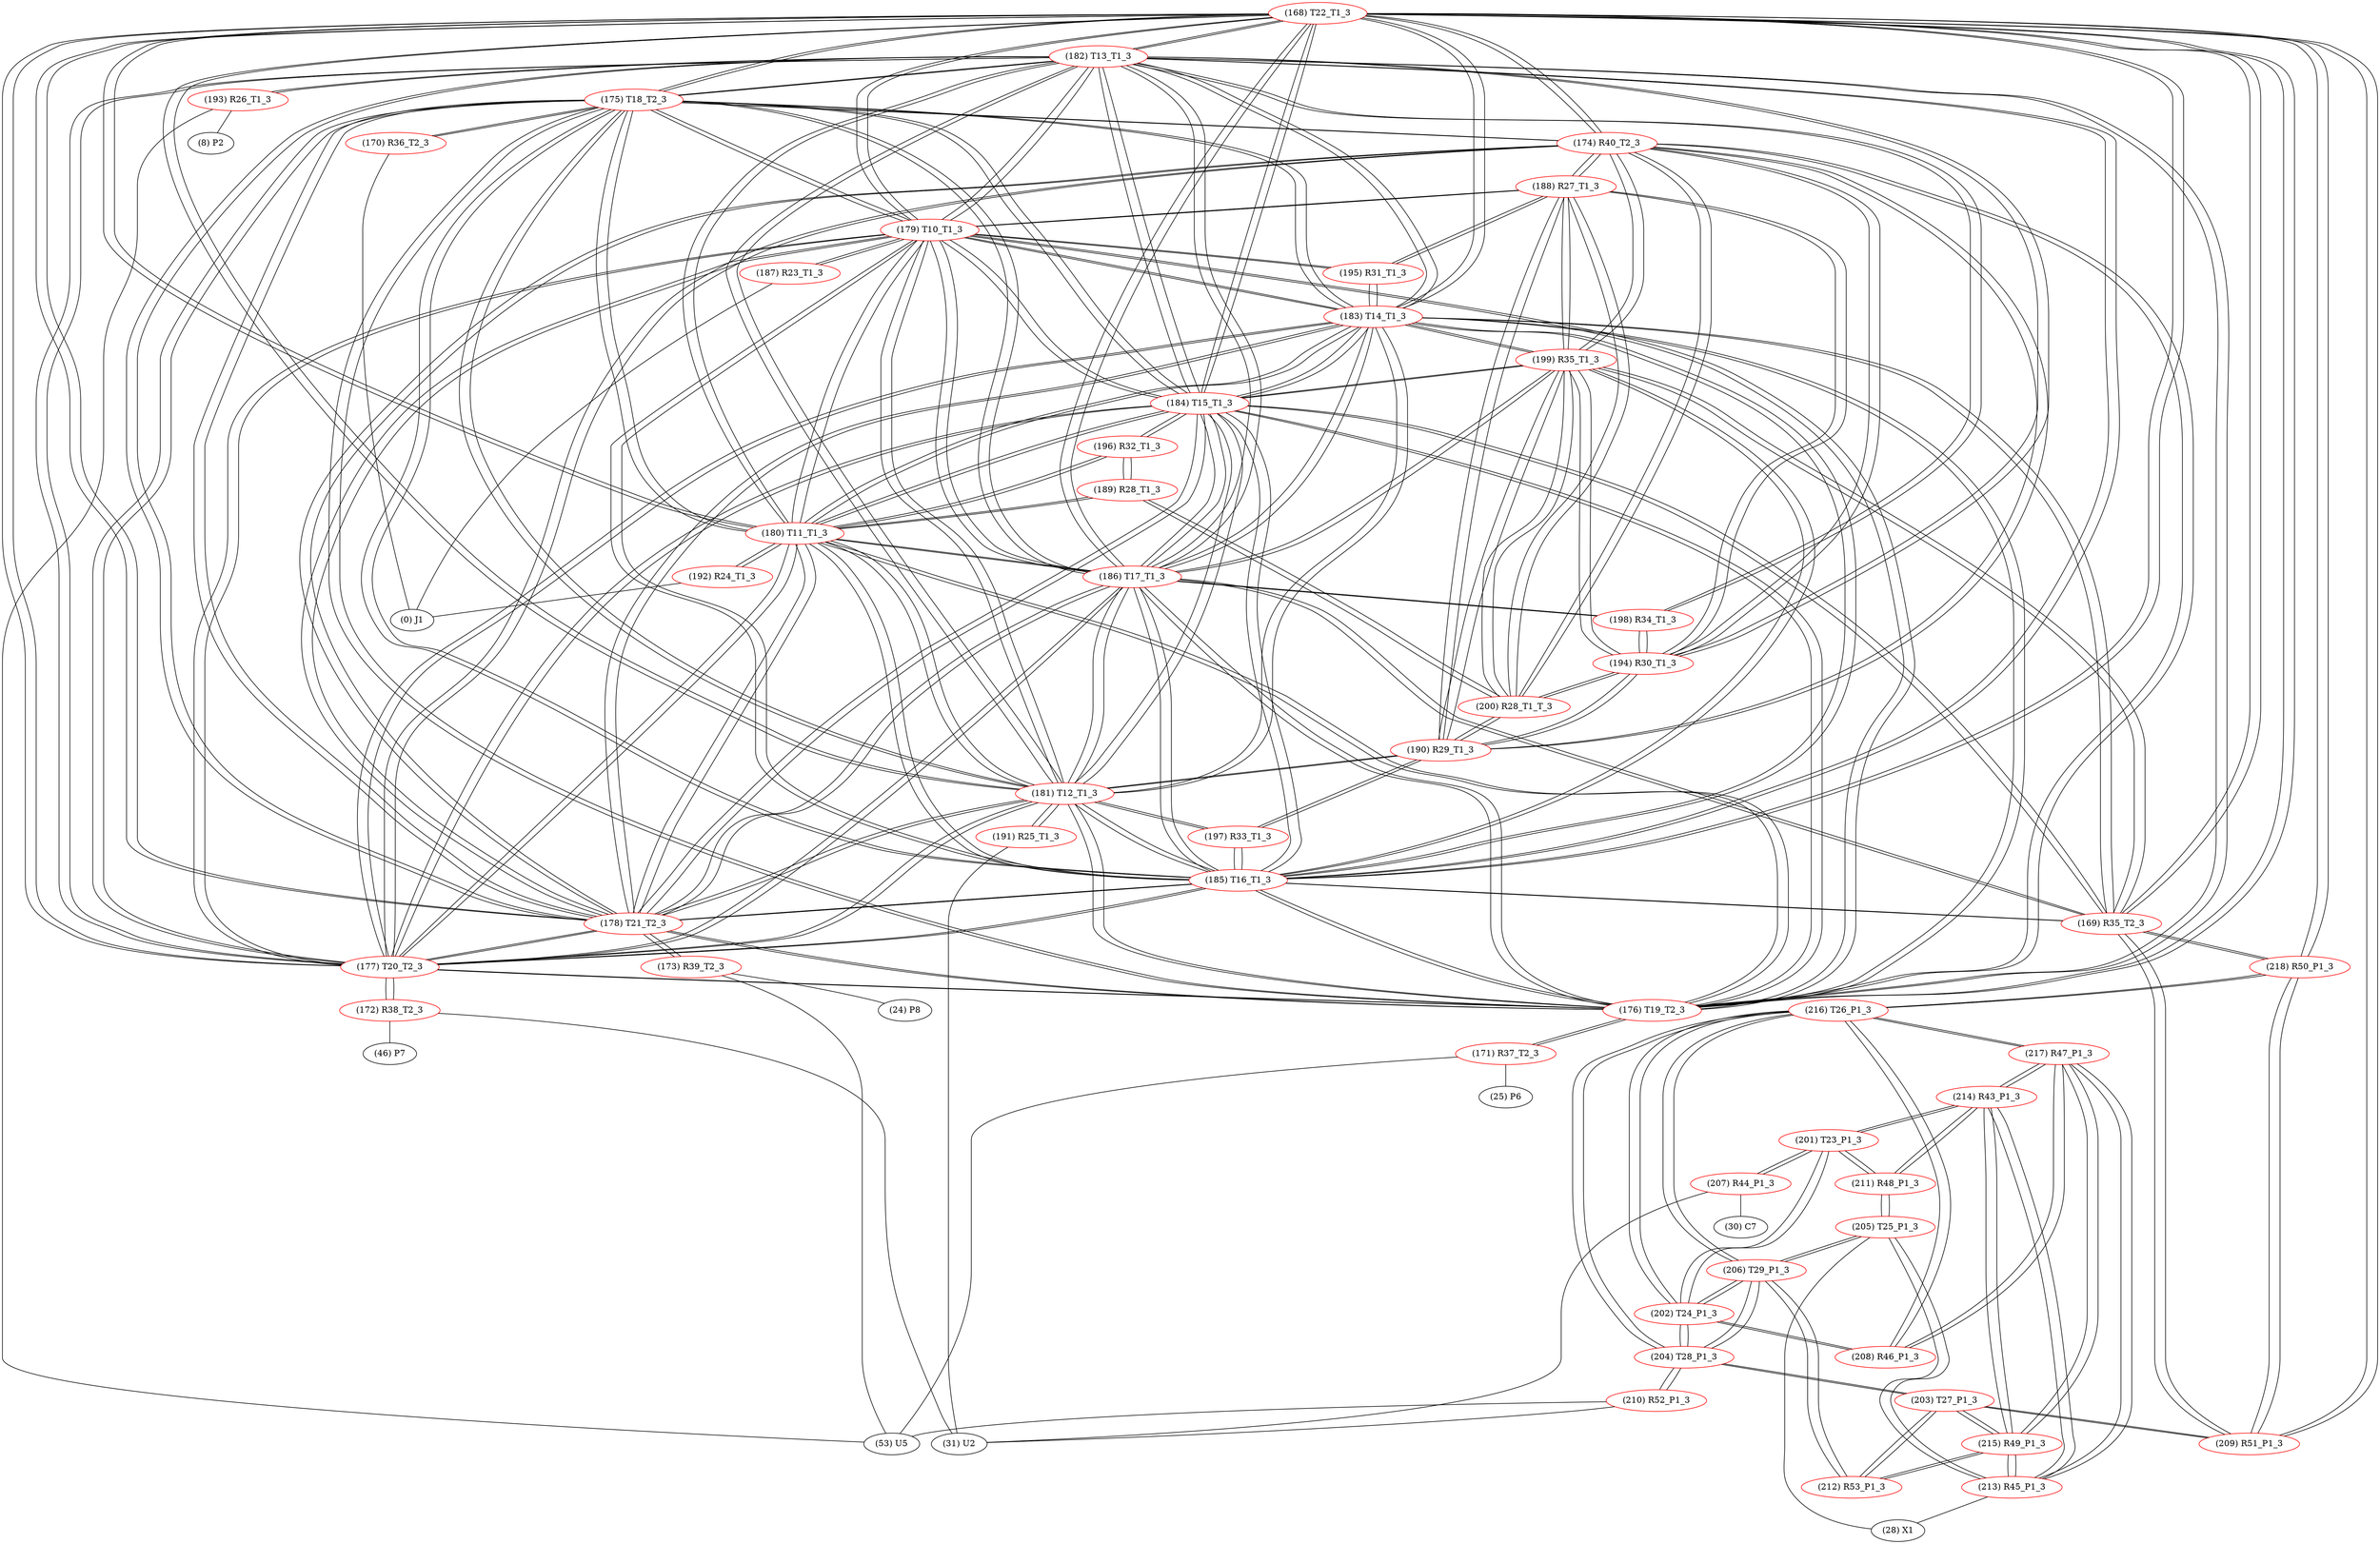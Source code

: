 graph {
	168 [label="(168) T22_T1_3" color=red]
	182 [label="(182) T13_T1_3"]
	175 [label="(175) T18_T2_3"]
	176 [label="(176) T19_T2_3"]
	181 [label="(181) T12_T1_3"]
	184 [label="(184) T15_T1_3"]
	183 [label="(183) T14_T1_3"]
	177 [label="(177) T20_T2_3"]
	178 [label="(178) T21_T2_3"]
	180 [label="(180) T11_T1_3"]
	179 [label="(179) T10_T1_3"]
	185 [label="(185) T16_T1_3"]
	186 [label="(186) T17_T1_3"]
	174 [label="(174) R40_T2_3"]
	209 [label="(209) R51_P1_3"]
	218 [label="(218) R50_P1_3"]
	169 [label="(169) R35_T2_3"]
	169 [label="(169) R35_T2_3" color=red]
	184 [label="(184) T15_T1_3"]
	185 [label="(185) T16_T1_3"]
	183 [label="(183) T14_T1_3"]
	186 [label="(186) T17_T1_3"]
	199 [label="(199) R35_T1_3"]
	209 [label="(209) R51_P1_3"]
	218 [label="(218) R50_P1_3"]
	168 [label="(168) T22_T1_3"]
	170 [label="(170) R36_T2_3" color=red]
	0 [label="(0) J1"]
	175 [label="(175) T18_T2_3"]
	171 [label="(171) R37_T2_3" color=red]
	25 [label="(25) P6"]
	53 [label="(53) U5"]
	176 [label="(176) T19_T2_3"]
	172 [label="(172) R38_T2_3" color=red]
	46 [label="(46) P7"]
	31 [label="(31) U2"]
	177 [label="(177) T20_T2_3"]
	173 [label="(173) R39_T2_3" color=red]
	53 [label="(53) U5"]
	24 [label="(24) P8"]
	178 [label="(178) T21_T2_3"]
	174 [label="(174) R40_T2_3" color=red]
	176 [label="(176) T19_T2_3"]
	177 [label="(177) T20_T2_3"]
	178 [label="(178) T21_T2_3"]
	168 [label="(168) T22_T1_3"]
	175 [label="(175) T18_T2_3"]
	190 [label="(190) R29_T1_3"]
	200 [label="(200) R28_T1_T_3"]
	194 [label="(194) R30_T1_3"]
	188 [label="(188) R27_T1_3"]
	199 [label="(199) R35_T1_3"]
	175 [label="(175) T18_T2_3" color=red]
	182 [label="(182) T13_T1_3"]
	176 [label="(176) T19_T2_3"]
	181 [label="(181) T12_T1_3"]
	184 [label="(184) T15_T1_3"]
	183 [label="(183) T14_T1_3"]
	177 [label="(177) T20_T2_3"]
	178 [label="(178) T21_T2_3"]
	180 [label="(180) T11_T1_3"]
	179 [label="(179) T10_T1_3"]
	168 [label="(168) T22_T1_3"]
	185 [label="(185) T16_T1_3"]
	186 [label="(186) T17_T1_3"]
	174 [label="(174) R40_T2_3"]
	170 [label="(170) R36_T2_3"]
	176 [label="(176) T19_T2_3" color=red]
	182 [label="(182) T13_T1_3"]
	175 [label="(175) T18_T2_3"]
	181 [label="(181) T12_T1_3"]
	184 [label="(184) T15_T1_3"]
	183 [label="(183) T14_T1_3"]
	177 [label="(177) T20_T2_3"]
	178 [label="(178) T21_T2_3"]
	180 [label="(180) T11_T1_3"]
	179 [label="(179) T10_T1_3"]
	168 [label="(168) T22_T1_3"]
	185 [label="(185) T16_T1_3"]
	186 [label="(186) T17_T1_3"]
	174 [label="(174) R40_T2_3"]
	171 [label="(171) R37_T2_3"]
	177 [label="(177) T20_T2_3" color=red]
	182 [label="(182) T13_T1_3"]
	175 [label="(175) T18_T2_3"]
	176 [label="(176) T19_T2_3"]
	181 [label="(181) T12_T1_3"]
	184 [label="(184) T15_T1_3"]
	183 [label="(183) T14_T1_3"]
	178 [label="(178) T21_T2_3"]
	180 [label="(180) T11_T1_3"]
	179 [label="(179) T10_T1_3"]
	168 [label="(168) T22_T1_3"]
	185 [label="(185) T16_T1_3"]
	186 [label="(186) T17_T1_3"]
	174 [label="(174) R40_T2_3"]
	172 [label="(172) R38_T2_3"]
	178 [label="(178) T21_T2_3" color=red]
	182 [label="(182) T13_T1_3"]
	175 [label="(175) T18_T2_3"]
	176 [label="(176) T19_T2_3"]
	181 [label="(181) T12_T1_3"]
	184 [label="(184) T15_T1_3"]
	183 [label="(183) T14_T1_3"]
	177 [label="(177) T20_T2_3"]
	180 [label="(180) T11_T1_3"]
	179 [label="(179) T10_T1_3"]
	168 [label="(168) T22_T1_3"]
	185 [label="(185) T16_T1_3"]
	186 [label="(186) T17_T1_3"]
	174 [label="(174) R40_T2_3"]
	173 [label="(173) R39_T2_3"]
	179 [label="(179) T10_T1_3" color=red]
	182 [label="(182) T13_T1_3"]
	175 [label="(175) T18_T2_3"]
	176 [label="(176) T19_T2_3"]
	181 [label="(181) T12_T1_3"]
	184 [label="(184) T15_T1_3"]
	183 [label="(183) T14_T1_3"]
	177 [label="(177) T20_T2_3"]
	178 [label="(178) T21_T2_3"]
	180 [label="(180) T11_T1_3"]
	168 [label="(168) T22_T1_3"]
	185 [label="(185) T16_T1_3"]
	186 [label="(186) T17_T1_3"]
	187 [label="(187) R23_T1_3"]
	188 [label="(188) R27_T1_3"]
	195 [label="(195) R31_T1_3"]
	180 [label="(180) T11_T1_3" color=red]
	182 [label="(182) T13_T1_3"]
	175 [label="(175) T18_T2_3"]
	176 [label="(176) T19_T2_3"]
	181 [label="(181) T12_T1_3"]
	184 [label="(184) T15_T1_3"]
	183 [label="(183) T14_T1_3"]
	177 [label="(177) T20_T2_3"]
	178 [label="(178) T21_T2_3"]
	179 [label="(179) T10_T1_3"]
	168 [label="(168) T22_T1_3"]
	185 [label="(185) T16_T1_3"]
	186 [label="(186) T17_T1_3"]
	192 [label="(192) R24_T1_3"]
	196 [label="(196) R32_T1_3"]
	189 [label="(189) R28_T1_3"]
	181 [label="(181) T12_T1_3" color=red]
	182 [label="(182) T13_T1_3"]
	175 [label="(175) T18_T2_3"]
	176 [label="(176) T19_T2_3"]
	184 [label="(184) T15_T1_3"]
	183 [label="(183) T14_T1_3"]
	177 [label="(177) T20_T2_3"]
	178 [label="(178) T21_T2_3"]
	180 [label="(180) T11_T1_3"]
	179 [label="(179) T10_T1_3"]
	168 [label="(168) T22_T1_3"]
	185 [label="(185) T16_T1_3"]
	186 [label="(186) T17_T1_3"]
	197 [label="(197) R33_T1_3"]
	190 [label="(190) R29_T1_3"]
	191 [label="(191) R25_T1_3"]
	182 [label="(182) T13_T1_3" color=red]
	175 [label="(175) T18_T2_3"]
	176 [label="(176) T19_T2_3"]
	181 [label="(181) T12_T1_3"]
	184 [label="(184) T15_T1_3"]
	183 [label="(183) T14_T1_3"]
	177 [label="(177) T20_T2_3"]
	178 [label="(178) T21_T2_3"]
	180 [label="(180) T11_T1_3"]
	179 [label="(179) T10_T1_3"]
	168 [label="(168) T22_T1_3"]
	185 [label="(185) T16_T1_3"]
	186 [label="(186) T17_T1_3"]
	194 [label="(194) R30_T1_3"]
	198 [label="(198) R34_T1_3"]
	193 [label="(193) R26_T1_3"]
	183 [label="(183) T14_T1_3" color=red]
	182 [label="(182) T13_T1_3"]
	175 [label="(175) T18_T2_3"]
	176 [label="(176) T19_T2_3"]
	181 [label="(181) T12_T1_3"]
	184 [label="(184) T15_T1_3"]
	177 [label="(177) T20_T2_3"]
	178 [label="(178) T21_T2_3"]
	180 [label="(180) T11_T1_3"]
	179 [label="(179) T10_T1_3"]
	168 [label="(168) T22_T1_3"]
	185 [label="(185) T16_T1_3"]
	186 [label="(186) T17_T1_3"]
	169 [label="(169) R35_T2_3"]
	199 [label="(199) R35_T1_3"]
	195 [label="(195) R31_T1_3"]
	184 [label="(184) T15_T1_3" color=red]
	182 [label="(182) T13_T1_3"]
	175 [label="(175) T18_T2_3"]
	176 [label="(176) T19_T2_3"]
	181 [label="(181) T12_T1_3"]
	183 [label="(183) T14_T1_3"]
	177 [label="(177) T20_T2_3"]
	178 [label="(178) T21_T2_3"]
	180 [label="(180) T11_T1_3"]
	179 [label="(179) T10_T1_3"]
	168 [label="(168) T22_T1_3"]
	185 [label="(185) T16_T1_3"]
	186 [label="(186) T17_T1_3"]
	169 [label="(169) R35_T2_3"]
	199 [label="(199) R35_T1_3"]
	196 [label="(196) R32_T1_3"]
	185 [label="(185) T16_T1_3" color=red]
	182 [label="(182) T13_T1_3"]
	175 [label="(175) T18_T2_3"]
	176 [label="(176) T19_T2_3"]
	181 [label="(181) T12_T1_3"]
	184 [label="(184) T15_T1_3"]
	183 [label="(183) T14_T1_3"]
	177 [label="(177) T20_T2_3"]
	178 [label="(178) T21_T2_3"]
	180 [label="(180) T11_T1_3"]
	179 [label="(179) T10_T1_3"]
	168 [label="(168) T22_T1_3"]
	186 [label="(186) T17_T1_3"]
	169 [label="(169) R35_T2_3"]
	199 [label="(199) R35_T1_3"]
	197 [label="(197) R33_T1_3"]
	186 [label="(186) T17_T1_3" color=red]
	182 [label="(182) T13_T1_3"]
	175 [label="(175) T18_T2_3"]
	176 [label="(176) T19_T2_3"]
	181 [label="(181) T12_T1_3"]
	184 [label="(184) T15_T1_3"]
	183 [label="(183) T14_T1_3"]
	177 [label="(177) T20_T2_3"]
	178 [label="(178) T21_T2_3"]
	180 [label="(180) T11_T1_3"]
	179 [label="(179) T10_T1_3"]
	168 [label="(168) T22_T1_3"]
	185 [label="(185) T16_T1_3"]
	169 [label="(169) R35_T2_3"]
	199 [label="(199) R35_T1_3"]
	198 [label="(198) R34_T1_3"]
	187 [label="(187) R23_T1_3" color=red]
	0 [label="(0) J1"]
	179 [label="(179) T10_T1_3"]
	188 [label="(188) R27_T1_3" color=red]
	174 [label="(174) R40_T2_3"]
	190 [label="(190) R29_T1_3"]
	200 [label="(200) R28_T1_T_3"]
	194 [label="(194) R30_T1_3"]
	199 [label="(199) R35_T1_3"]
	179 [label="(179) T10_T1_3"]
	195 [label="(195) R31_T1_3"]
	189 [label="(189) R28_T1_3" color=red]
	196 [label="(196) R32_T1_3"]
	180 [label="(180) T11_T1_3"]
	200 [label="(200) R28_T1_T_3"]
	190 [label="(190) R29_T1_3" color=red]
	174 [label="(174) R40_T2_3"]
	200 [label="(200) R28_T1_T_3"]
	194 [label="(194) R30_T1_3"]
	188 [label="(188) R27_T1_3"]
	199 [label="(199) R35_T1_3"]
	197 [label="(197) R33_T1_3"]
	181 [label="(181) T12_T1_3"]
	191 [label="(191) R25_T1_3" color=red]
	31 [label="(31) U2"]
	181 [label="(181) T12_T1_3"]
	192 [label="(192) R24_T1_3" color=red]
	0 [label="(0) J1"]
	180 [label="(180) T11_T1_3"]
	193 [label="(193) R26_T1_3" color=red]
	8 [label="(8) P2"]
	53 [label="(53) U5"]
	182 [label="(182) T13_T1_3"]
	194 [label="(194) R30_T1_3" color=red]
	174 [label="(174) R40_T2_3"]
	190 [label="(190) R29_T1_3"]
	200 [label="(200) R28_T1_T_3"]
	188 [label="(188) R27_T1_3"]
	199 [label="(199) R35_T1_3"]
	198 [label="(198) R34_T1_3"]
	182 [label="(182) T13_T1_3"]
	195 [label="(195) R31_T1_3" color=red]
	188 [label="(188) R27_T1_3"]
	179 [label="(179) T10_T1_3"]
	183 [label="(183) T14_T1_3"]
	196 [label="(196) R32_T1_3" color=red]
	184 [label="(184) T15_T1_3"]
	180 [label="(180) T11_T1_3"]
	189 [label="(189) R28_T1_3"]
	197 [label="(197) R33_T1_3" color=red]
	185 [label="(185) T16_T1_3"]
	181 [label="(181) T12_T1_3"]
	190 [label="(190) R29_T1_3"]
	198 [label="(198) R34_T1_3" color=red]
	186 [label="(186) T17_T1_3"]
	194 [label="(194) R30_T1_3"]
	182 [label="(182) T13_T1_3"]
	199 [label="(199) R35_T1_3" color=red]
	184 [label="(184) T15_T1_3"]
	185 [label="(185) T16_T1_3"]
	183 [label="(183) T14_T1_3"]
	186 [label="(186) T17_T1_3"]
	169 [label="(169) R35_T2_3"]
	174 [label="(174) R40_T2_3"]
	190 [label="(190) R29_T1_3"]
	200 [label="(200) R28_T1_T_3"]
	194 [label="(194) R30_T1_3"]
	188 [label="(188) R27_T1_3"]
	200 [label="(200) R28_T1_T_3" color=red]
	174 [label="(174) R40_T2_3"]
	190 [label="(190) R29_T1_3"]
	194 [label="(194) R30_T1_3"]
	188 [label="(188) R27_T1_3"]
	199 [label="(199) R35_T1_3"]
	189 [label="(189) R28_T1_3"]
	201 [label="(201) T23_P1_3" color=red]
	211 [label="(211) R48_P1_3"]
	214 [label="(214) R43_P1_3"]
	202 [label="(202) T24_P1_3"]
	207 [label="(207) R44_P1_3"]
	202 [label="(202) T24_P1_3" color=red]
	216 [label="(216) T26_P1_3"]
	206 [label="(206) T29_P1_3"]
	204 [label="(204) T28_P1_3"]
	208 [label="(208) R46_P1_3"]
	201 [label="(201) T23_P1_3"]
	203 [label="(203) T27_P1_3" color=red]
	209 [label="(209) R51_P1_3"]
	204 [label="(204) T28_P1_3"]
	212 [label="(212) R53_P1_3"]
	215 [label="(215) R49_P1_3"]
	204 [label="(204) T28_P1_3" color=red]
	216 [label="(216) T26_P1_3"]
	202 [label="(202) T24_P1_3"]
	206 [label="(206) T29_P1_3"]
	210 [label="(210) R52_P1_3"]
	203 [label="(203) T27_P1_3"]
	205 [label="(205) T25_P1_3" color=red]
	206 [label="(206) T29_P1_3"]
	211 [label="(211) R48_P1_3"]
	213 [label="(213) R45_P1_3"]
	28 [label="(28) X1"]
	206 [label="(206) T29_P1_3" color=red]
	216 [label="(216) T26_P1_3"]
	202 [label="(202) T24_P1_3"]
	204 [label="(204) T28_P1_3"]
	205 [label="(205) T25_P1_3"]
	212 [label="(212) R53_P1_3"]
	207 [label="(207) R44_P1_3" color=red]
	31 [label="(31) U2"]
	30 [label="(30) C7"]
	201 [label="(201) T23_P1_3"]
	208 [label="(208) R46_P1_3" color=red]
	216 [label="(216) T26_P1_3"]
	217 [label="(217) R47_P1_3"]
	202 [label="(202) T24_P1_3"]
	209 [label="(209) R51_P1_3" color=red]
	203 [label="(203) T27_P1_3"]
	218 [label="(218) R50_P1_3"]
	168 [label="(168) T22_T1_3"]
	169 [label="(169) R35_T2_3"]
	210 [label="(210) R52_P1_3" color=red]
	53 [label="(53) U5"]
	31 [label="(31) U2"]
	204 [label="(204) T28_P1_3"]
	211 [label="(211) R48_P1_3" color=red]
	205 [label="(205) T25_P1_3"]
	201 [label="(201) T23_P1_3"]
	214 [label="(214) R43_P1_3"]
	212 [label="(212) R53_P1_3" color=red]
	206 [label="(206) T29_P1_3"]
	203 [label="(203) T27_P1_3"]
	215 [label="(215) R49_P1_3"]
	213 [label="(213) R45_P1_3" color=red]
	217 [label="(217) R47_P1_3"]
	214 [label="(214) R43_P1_3"]
	215 [label="(215) R49_P1_3"]
	205 [label="(205) T25_P1_3"]
	28 [label="(28) X1"]
	214 [label="(214) R43_P1_3" color=red]
	211 [label="(211) R48_P1_3"]
	201 [label="(201) T23_P1_3"]
	217 [label="(217) R47_P1_3"]
	213 [label="(213) R45_P1_3"]
	215 [label="(215) R49_P1_3"]
	215 [label="(215) R49_P1_3" color=red]
	217 [label="(217) R47_P1_3"]
	213 [label="(213) R45_P1_3"]
	214 [label="(214) R43_P1_3"]
	203 [label="(203) T27_P1_3"]
	212 [label="(212) R53_P1_3"]
	216 [label="(216) T26_P1_3" color=red]
	218 [label="(218) R50_P1_3"]
	202 [label="(202) T24_P1_3"]
	206 [label="(206) T29_P1_3"]
	204 [label="(204) T28_P1_3"]
	208 [label="(208) R46_P1_3"]
	217 [label="(217) R47_P1_3"]
	217 [label="(217) R47_P1_3" color=red]
	213 [label="(213) R45_P1_3"]
	214 [label="(214) R43_P1_3"]
	215 [label="(215) R49_P1_3"]
	216 [label="(216) T26_P1_3"]
	208 [label="(208) R46_P1_3"]
	218 [label="(218) R50_P1_3" color=red]
	216 [label="(216) T26_P1_3"]
	209 [label="(209) R51_P1_3"]
	168 [label="(168) T22_T1_3"]
	169 [label="(169) R35_T2_3"]
	168 -- 182
	168 -- 175
	168 -- 176
	168 -- 181
	168 -- 184
	168 -- 183
	168 -- 177
	168 -- 178
	168 -- 180
	168 -- 179
	168 -- 185
	168 -- 186
	168 -- 174
	168 -- 209
	168 -- 218
	168 -- 169
	169 -- 184
	169 -- 185
	169 -- 183
	169 -- 186
	169 -- 199
	169 -- 209
	169 -- 218
	169 -- 168
	170 -- 0
	170 -- 175
	171 -- 25
	171 -- 53
	171 -- 176
	172 -- 46
	172 -- 31
	172 -- 177
	173 -- 53
	173 -- 24
	173 -- 178
	174 -- 176
	174 -- 177
	174 -- 178
	174 -- 168
	174 -- 175
	174 -- 190
	174 -- 200
	174 -- 194
	174 -- 188
	174 -- 199
	175 -- 182
	175 -- 176
	175 -- 181
	175 -- 184
	175 -- 183
	175 -- 177
	175 -- 178
	175 -- 180
	175 -- 179
	175 -- 168
	175 -- 185
	175 -- 186
	175 -- 174
	175 -- 170
	176 -- 182
	176 -- 175
	176 -- 181
	176 -- 184
	176 -- 183
	176 -- 177
	176 -- 178
	176 -- 180
	176 -- 179
	176 -- 168
	176 -- 185
	176 -- 186
	176 -- 174
	176 -- 171
	177 -- 182
	177 -- 175
	177 -- 176
	177 -- 181
	177 -- 184
	177 -- 183
	177 -- 178
	177 -- 180
	177 -- 179
	177 -- 168
	177 -- 185
	177 -- 186
	177 -- 174
	177 -- 172
	178 -- 182
	178 -- 175
	178 -- 176
	178 -- 181
	178 -- 184
	178 -- 183
	178 -- 177
	178 -- 180
	178 -- 179
	178 -- 168
	178 -- 185
	178 -- 186
	178 -- 174
	178 -- 173
	179 -- 182
	179 -- 175
	179 -- 176
	179 -- 181
	179 -- 184
	179 -- 183
	179 -- 177
	179 -- 178
	179 -- 180
	179 -- 168
	179 -- 185
	179 -- 186
	179 -- 187
	179 -- 188
	179 -- 195
	180 -- 182
	180 -- 175
	180 -- 176
	180 -- 181
	180 -- 184
	180 -- 183
	180 -- 177
	180 -- 178
	180 -- 179
	180 -- 168
	180 -- 185
	180 -- 186
	180 -- 192
	180 -- 196
	180 -- 189
	181 -- 182
	181 -- 175
	181 -- 176
	181 -- 184
	181 -- 183
	181 -- 177
	181 -- 178
	181 -- 180
	181 -- 179
	181 -- 168
	181 -- 185
	181 -- 186
	181 -- 197
	181 -- 190
	181 -- 191
	182 -- 175
	182 -- 176
	182 -- 181
	182 -- 184
	182 -- 183
	182 -- 177
	182 -- 178
	182 -- 180
	182 -- 179
	182 -- 168
	182 -- 185
	182 -- 186
	182 -- 194
	182 -- 198
	182 -- 193
	183 -- 182
	183 -- 175
	183 -- 176
	183 -- 181
	183 -- 184
	183 -- 177
	183 -- 178
	183 -- 180
	183 -- 179
	183 -- 168
	183 -- 185
	183 -- 186
	183 -- 169
	183 -- 199
	183 -- 195
	184 -- 182
	184 -- 175
	184 -- 176
	184 -- 181
	184 -- 183
	184 -- 177
	184 -- 178
	184 -- 180
	184 -- 179
	184 -- 168
	184 -- 185
	184 -- 186
	184 -- 169
	184 -- 199
	184 -- 196
	185 -- 182
	185 -- 175
	185 -- 176
	185 -- 181
	185 -- 184
	185 -- 183
	185 -- 177
	185 -- 178
	185 -- 180
	185 -- 179
	185 -- 168
	185 -- 186
	185 -- 169
	185 -- 199
	185 -- 197
	186 -- 182
	186 -- 175
	186 -- 176
	186 -- 181
	186 -- 184
	186 -- 183
	186 -- 177
	186 -- 178
	186 -- 180
	186 -- 179
	186 -- 168
	186 -- 185
	186 -- 169
	186 -- 199
	186 -- 198
	187 -- 0
	187 -- 179
	188 -- 174
	188 -- 190
	188 -- 200
	188 -- 194
	188 -- 199
	188 -- 179
	188 -- 195
	189 -- 196
	189 -- 180
	189 -- 200
	190 -- 174
	190 -- 200
	190 -- 194
	190 -- 188
	190 -- 199
	190 -- 197
	190 -- 181
	191 -- 31
	191 -- 181
	192 -- 0
	192 -- 180
	193 -- 8
	193 -- 53
	193 -- 182
	194 -- 174
	194 -- 190
	194 -- 200
	194 -- 188
	194 -- 199
	194 -- 198
	194 -- 182
	195 -- 188
	195 -- 179
	195 -- 183
	196 -- 184
	196 -- 180
	196 -- 189
	197 -- 185
	197 -- 181
	197 -- 190
	198 -- 186
	198 -- 194
	198 -- 182
	199 -- 184
	199 -- 185
	199 -- 183
	199 -- 186
	199 -- 169
	199 -- 174
	199 -- 190
	199 -- 200
	199 -- 194
	199 -- 188
	200 -- 174
	200 -- 190
	200 -- 194
	200 -- 188
	200 -- 199
	200 -- 189
	201 -- 211
	201 -- 214
	201 -- 202
	201 -- 207
	202 -- 216
	202 -- 206
	202 -- 204
	202 -- 208
	202 -- 201
	203 -- 209
	203 -- 204
	203 -- 212
	203 -- 215
	204 -- 216
	204 -- 202
	204 -- 206
	204 -- 210
	204 -- 203
	205 -- 206
	205 -- 211
	205 -- 213
	205 -- 28
	206 -- 216
	206 -- 202
	206 -- 204
	206 -- 205
	206 -- 212
	207 -- 31
	207 -- 30
	207 -- 201
	208 -- 216
	208 -- 217
	208 -- 202
	209 -- 203
	209 -- 218
	209 -- 168
	209 -- 169
	210 -- 53
	210 -- 31
	210 -- 204
	211 -- 205
	211 -- 201
	211 -- 214
	212 -- 206
	212 -- 203
	212 -- 215
	213 -- 217
	213 -- 214
	213 -- 215
	213 -- 205
	213 -- 28
	214 -- 211
	214 -- 201
	214 -- 217
	214 -- 213
	214 -- 215
	215 -- 217
	215 -- 213
	215 -- 214
	215 -- 203
	215 -- 212
	216 -- 218
	216 -- 202
	216 -- 206
	216 -- 204
	216 -- 208
	216 -- 217
	217 -- 213
	217 -- 214
	217 -- 215
	217 -- 216
	217 -- 208
	218 -- 216
	218 -- 209
	218 -- 168
	218 -- 169
}